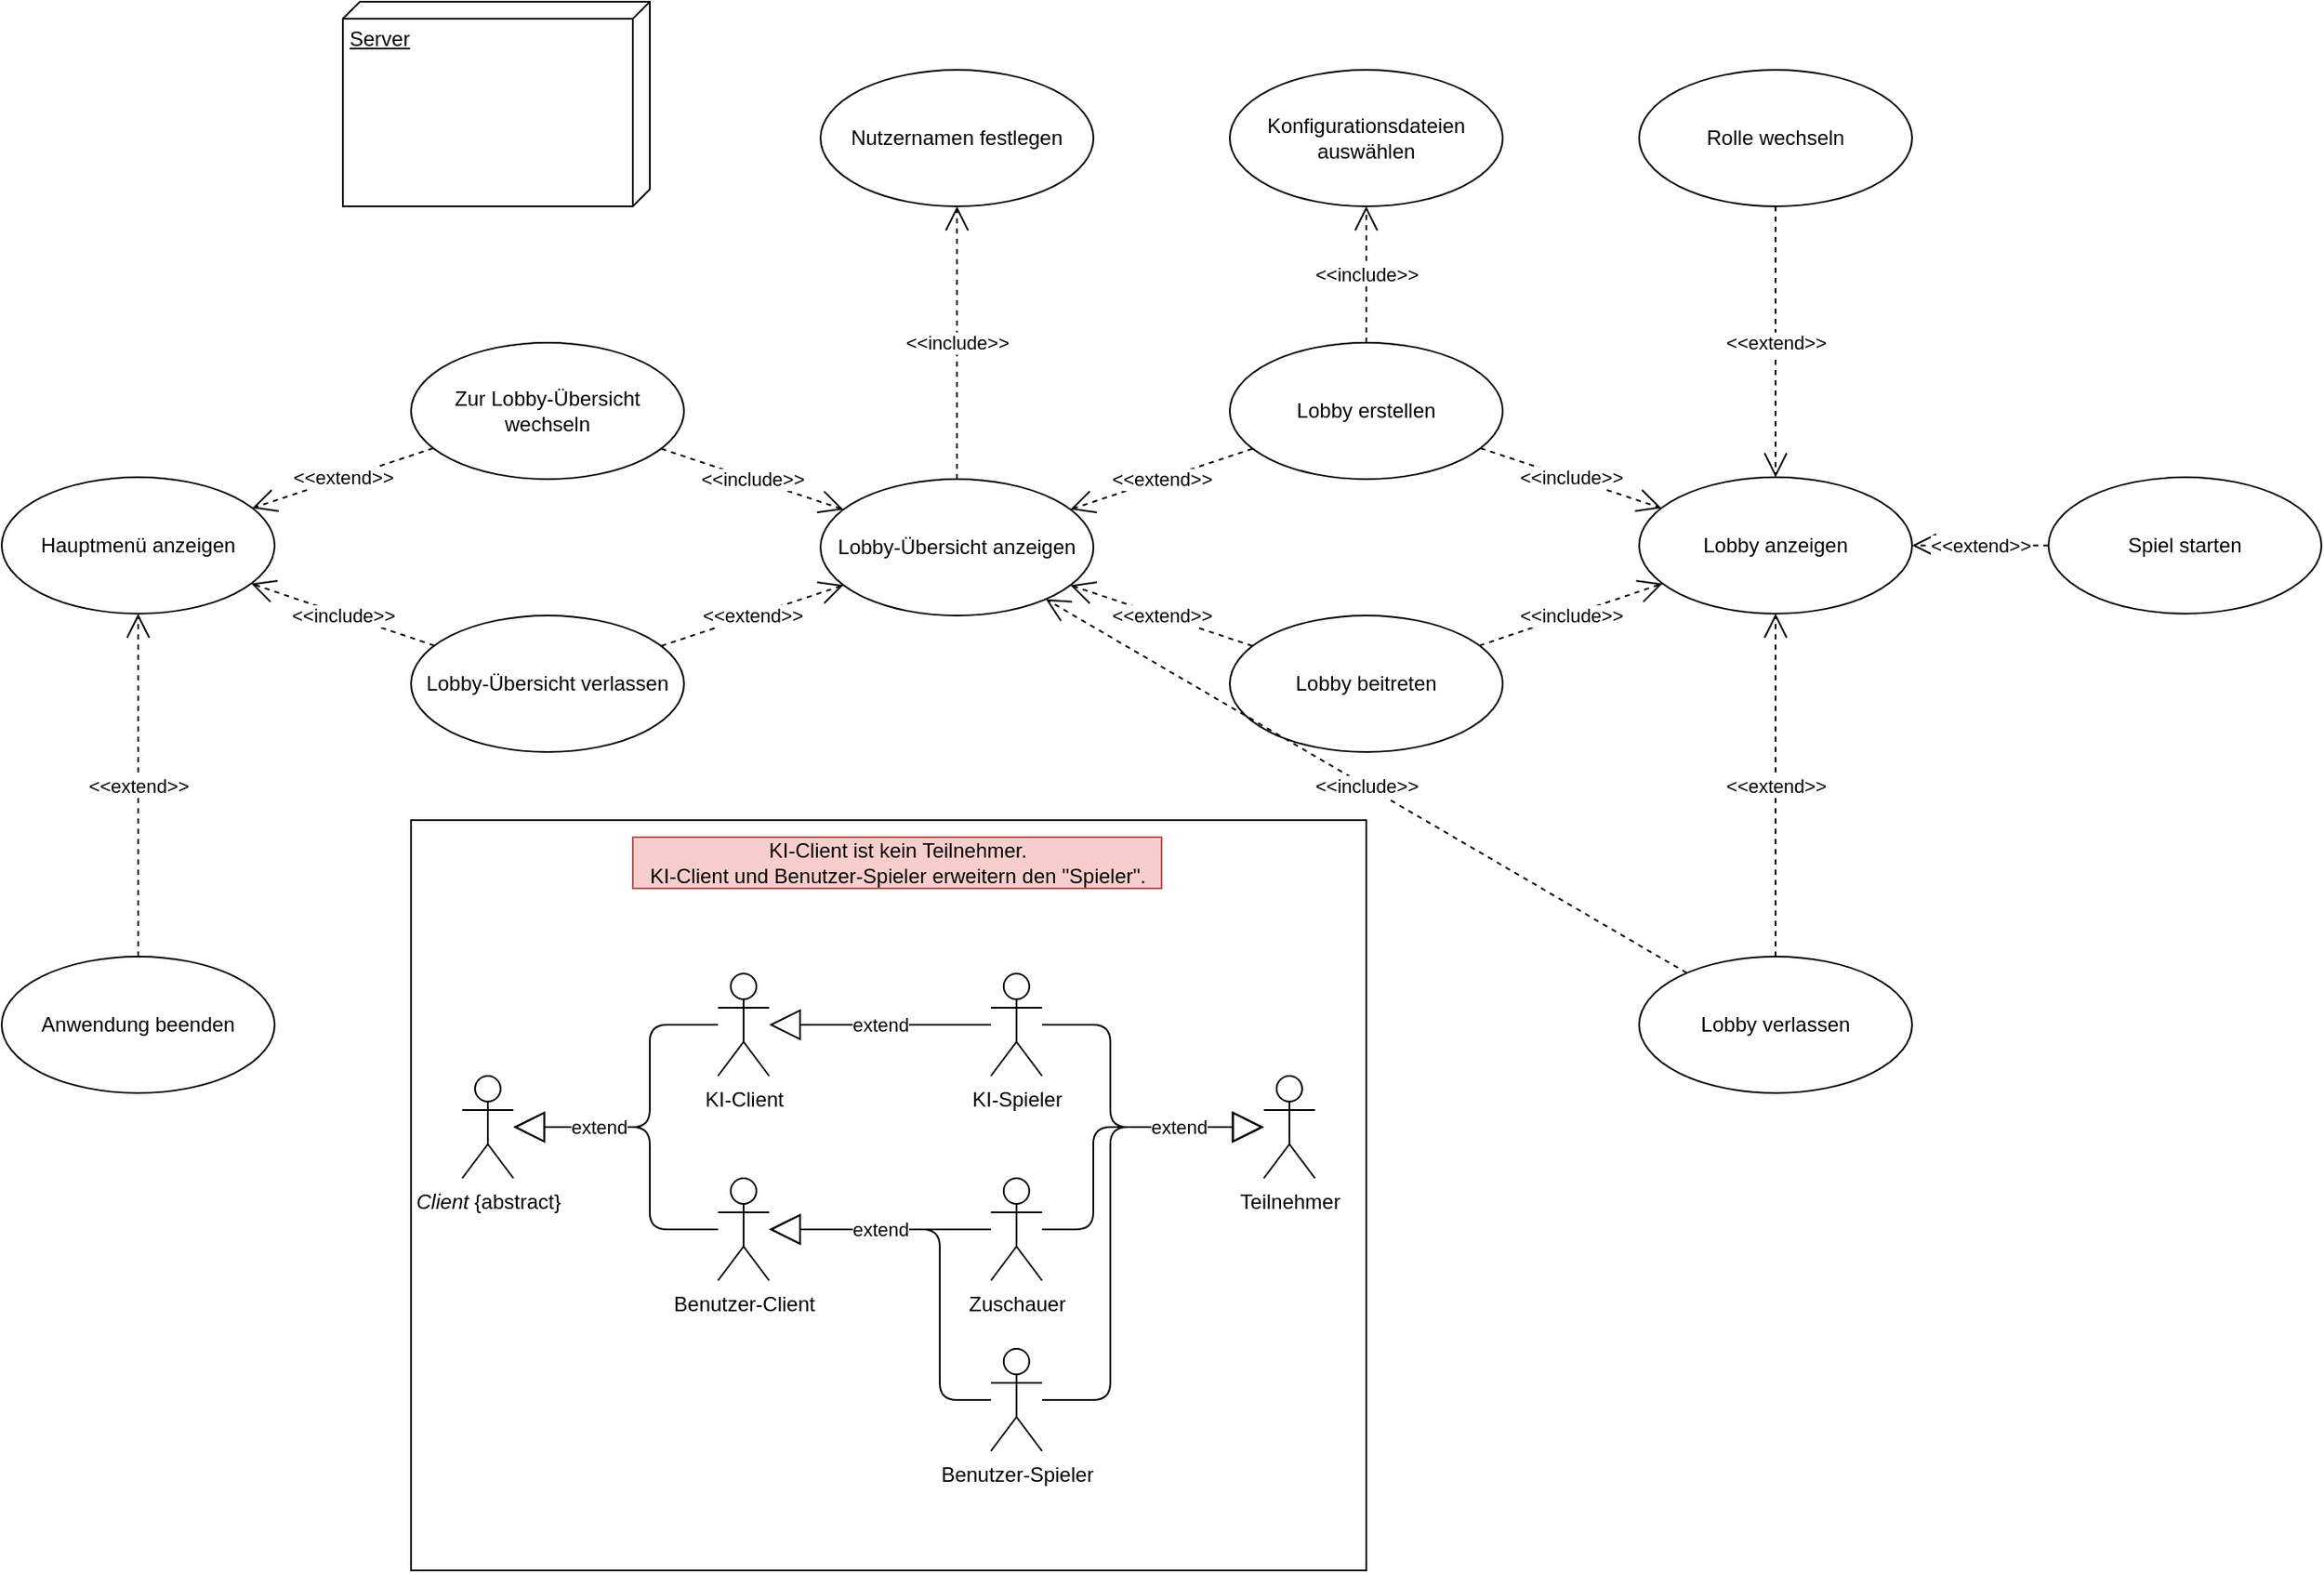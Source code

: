 <mxfile version="12.4.2" type="device" pages="1"><diagram id="fNcNz7ScYsNSBGG_HcG-" name="Page-1"><mxGraphModel dx="3122" dy="2016" grid="1" gridSize="10" guides="1" tooltips="1" connect="1" arrows="1" fold="1" page="1" pageScale="1" pageWidth="850" pageHeight="1100" math="0" shadow="0"><root><mxCell id="0"/><mxCell id="1" parent="0"/><mxCell id="KA-g2YrS0aApRsHf4mb1-17" value="" style="rounded=0;whiteSpace=wrap;html=1;" vertex="1" parent="1"><mxGeometry x="-960" y="200" width="560" height="440" as="geometry"/></mxCell><mxCell id="KA-g2YrS0aApRsHf4mb1-10" value="" style="endArrow=block;endSize=16;endFill=0;html=1;edgeStyle=orthogonalEdgeStyle;" edge="1" parent="1" source="KA-g2YrS0aApRsHf4mb1-8" target="KA-g2YrS0aApRsHf4mb1-3"><mxGeometry width="160" relative="1" as="geometry"><mxPoint x="-640.06" y="360" as="sourcePoint"/><mxPoint x="-855.06" y="420" as="targetPoint"/><Array as="points"><mxPoint x="-650.06" y="540"/><mxPoint x="-650.06" y="440"/></Array></mxGeometry></mxCell><mxCell id="KA-g2YrS0aApRsHf4mb1-5" value="" style="endArrow=block;endSize=16;endFill=0;html=1;edgeStyle=orthogonalEdgeStyle;" edge="1" parent="1" source="KA-g2YrS0aApRsHf4mb1-3" target="KA-g2YrS0aApRsHf4mb1-1"><mxGeometry width="160" relative="1" as="geometry"><mxPoint x="-705.06" y="460" as="sourcePoint"/><mxPoint x="-920.06" y="520" as="targetPoint"/><Array as="points"><mxPoint x="-820.06" y="440"/><mxPoint x="-820.06" y="380"/></Array></mxGeometry></mxCell><mxCell id="SJYXj0TcuxG5FB5g0QER-52" value="Server" style="verticalAlign=top;align=left;spacingTop=8;spacingLeft=2;spacingRight=12;shape=cube;size=10;direction=south;fontStyle=4;html=1;" parent="1" vertex="1"><mxGeometry x="-1000" y="-280" width="180" height="120" as="geometry"/></mxCell><mxCell id="wR9OLJGR2vvWVQkZzI70-1" value="Lobby erstellen" style="ellipse;whiteSpace=wrap;html=1;" parent="1" vertex="1"><mxGeometry x="-480" y="-80" width="160" height="80" as="geometry"/></mxCell><mxCell id="wR9OLJGR2vvWVQkZzI70-2" value="Hauptmenü anzeigen" style="ellipse;whiteSpace=wrap;html=1;" parent="1" vertex="1"><mxGeometry x="-1200" y="-1.12" width="160" height="80" as="geometry"/></mxCell><mxCell id="wR9OLJGR2vvWVQkZzI70-4" value="Lobby-Übersicht anzeigen" style="ellipse;whiteSpace=wrap;html=1;" parent="1" vertex="1"><mxGeometry x="-719.94" y="2.665e-15" width="160" height="80" as="geometry"/></mxCell><mxCell id="wR9OLJGR2vvWVQkZzI70-5" value="Lobby anzeigen" style="ellipse;whiteSpace=wrap;html=1;" parent="1" vertex="1"><mxGeometry x="-240" y="-1.12" width="160" height="80" as="geometry"/></mxCell><mxCell id="wR9OLJGR2vvWVQkZzI70-6" value="Lobby beitreten" style="ellipse;whiteSpace=wrap;html=1;" parent="1" vertex="1"><mxGeometry x="-480" y="80" width="160" height="80" as="geometry"/></mxCell><mxCell id="wR9OLJGR2vvWVQkZzI70-7" value="&amp;lt;&amp;lt;include&amp;gt;&amp;gt;" style="endArrow=open;endSize=12;dashed=1;html=1;" parent="1" source="wR9OLJGR2vvWVQkZzI70-1" target="wR9OLJGR2vvWVQkZzI70-5" edge="1"><mxGeometry width="160" relative="1" as="geometry"><mxPoint x="-420" y="190" as="sourcePoint"/><mxPoint x="-260" y="190" as="targetPoint"/></mxGeometry></mxCell><mxCell id="wR9OLJGR2vvWVQkZzI70-8" value="&amp;lt;&amp;lt;include&amp;gt;&amp;gt;" style="endArrow=open;endSize=12;dashed=1;html=1;" parent="1" source="wR9OLJGR2vvWVQkZzI70-6" target="wR9OLJGR2vvWVQkZzI70-5" edge="1"><mxGeometry width="160" relative="1" as="geometry"><mxPoint x="-428.684" y="103.116" as="sourcePoint"/><mxPoint x="-351.335" y="81.867" as="targetPoint"/></mxGeometry></mxCell><mxCell id="wR9OLJGR2vvWVQkZzI70-9" value="Lobby verlassen" style="ellipse;whiteSpace=wrap;html=1;" parent="1" vertex="1"><mxGeometry x="-240" y="280" width="160" height="80" as="geometry"/></mxCell><mxCell id="wR9OLJGR2vvWVQkZzI70-11" value="&amp;lt;&amp;lt;extend&amp;gt;&amp;gt;" style="endArrow=open;endSize=12;dashed=1;html=1;" parent="1" source="wR9OLJGR2vvWVQkZzI70-9" target="wR9OLJGR2vvWVQkZzI70-5" edge="1"><mxGeometry width="160" relative="1" as="geometry"><mxPoint x="-210.004" y="144.996" as="sourcePoint"/><mxPoint x="-22.478" y="112.638" as="targetPoint"/></mxGeometry></mxCell><mxCell id="wR9OLJGR2vvWVQkZzI70-12" value="&amp;lt;&amp;lt;include&amp;gt;&amp;gt;" style="endArrow=open;endSize=12;dashed=1;html=1;" parent="1" source="wR9OLJGR2vvWVQkZzI70-9" target="wR9OLJGR2vvWVQkZzI70-4" edge="1"><mxGeometry width="160" relative="1" as="geometry"><mxPoint x="69.996" y="-107.644" as="sourcePoint"/><mxPoint x="257.522" y="-140.002" as="targetPoint"/></mxGeometry></mxCell><mxCell id="wR9OLJGR2vvWVQkZzI70-13" value="Lobby-Übersicht verlassen" style="ellipse;whiteSpace=wrap;html=1;" parent="1" vertex="1"><mxGeometry x="-960" y="80" width="160" height="80" as="geometry"/></mxCell><mxCell id="wR9OLJGR2vvWVQkZzI70-14" value="&amp;lt;&amp;lt;include&amp;gt;&amp;gt;" style="endArrow=open;endSize=12;dashed=1;html=1;" parent="1" source="wR9OLJGR2vvWVQkZzI70-13" target="wR9OLJGR2vvWVQkZzI70-2" edge="1"><mxGeometry width="160" relative="1" as="geometry"><mxPoint x="-817.827" y="181.814" as="sourcePoint"/><mxPoint x="-940.001" y="90.002" as="targetPoint"/></mxGeometry></mxCell><mxCell id="wR9OLJGR2vvWVQkZzI70-15" value="&amp;lt;&amp;lt;extend&amp;gt;&amp;gt;" style="endArrow=open;endSize=12;dashed=1;html=1;" parent="1" source="wR9OLJGR2vvWVQkZzI70-13" target="wR9OLJGR2vvWVQkZzI70-4" edge="1"><mxGeometry width="160" relative="1" as="geometry"><mxPoint x="-820" y="110" as="sourcePoint"/><mxPoint x="-990" y="110" as="targetPoint"/></mxGeometry></mxCell><mxCell id="wR9OLJGR2vvWVQkZzI70-16" value="Anwendung beenden" style="ellipse;whiteSpace=wrap;html=1;" parent="1" vertex="1"><mxGeometry x="-1200" y="280" width="160" height="80" as="geometry"/></mxCell><mxCell id="wR9OLJGR2vvWVQkZzI70-17" value="&amp;lt;&amp;lt;extend&amp;gt;&amp;gt;" style="endArrow=open;endSize=12;dashed=1;html=1;" parent="1" source="wR9OLJGR2vvWVQkZzI70-16" target="wR9OLJGR2vvWVQkZzI70-2" edge="1"><mxGeometry width="160" relative="1" as="geometry"><mxPoint x="-1279.999" y="-200.001" as="sourcePoint"/><mxPoint x="-1208.864" y="-77.25" as="targetPoint"/></mxGeometry></mxCell><mxCell id="wR9OLJGR2vvWVQkZzI70-18" value="Spiel starten" style="ellipse;whiteSpace=wrap;html=1;" parent="1" vertex="1"><mxGeometry y="-1.12" width="160" height="80" as="geometry"/></mxCell><mxCell id="wR9OLJGR2vvWVQkZzI70-19" value="&amp;lt;&amp;lt;extend&amp;gt;&amp;gt;" style="endArrow=open;endSize=12;dashed=1;html=1;" parent="1" source="wR9OLJGR2vvWVQkZzI70-18" target="wR9OLJGR2vvWVQkZzI70-5" edge="1"><mxGeometry width="160" relative="1" as="geometry"><mxPoint x="70" y="65" as="sourcePoint"/><mxPoint x="-100" y="65" as="targetPoint"/></mxGeometry></mxCell><mxCell id="wR9OLJGR2vvWVQkZzI70-20" value="Rolle wechseln" style="ellipse;whiteSpace=wrap;html=1;" parent="1" vertex="1"><mxGeometry x="-240" y="-240" width="160" height="80" as="geometry"/></mxCell><mxCell id="wR9OLJGR2vvWVQkZzI70-21" value="&amp;lt;&amp;lt;extend&amp;gt;&amp;gt;" style="endArrow=open;endSize=12;dashed=1;html=1;" parent="1" source="wR9OLJGR2vvWVQkZzI70-20" target="wR9OLJGR2vvWVQkZzI70-5" edge="1"><mxGeometry width="160" relative="1" as="geometry"><mxPoint x="-161.999" y="218.842" as="sourcePoint"/><mxPoint x="-225.999" y="144.997" as="targetPoint"/></mxGeometry></mxCell><mxCell id="wR9OLJGR2vvWVQkZzI70-22" value="Konfigurationsdateien auswählen" style="ellipse;whiteSpace=wrap;html=1;" parent="1" vertex="1"><mxGeometry x="-480" y="-240" width="160" height="80" as="geometry"/></mxCell><mxCell id="wR9OLJGR2vvWVQkZzI70-23" value="&amp;lt;&amp;lt;include&amp;gt;&amp;gt;" style="endArrow=open;endSize=12;dashed=1;html=1;" parent="1" source="wR9OLJGR2vvWVQkZzI70-1" target="wR9OLJGR2vvWVQkZzI70-22" edge="1"><mxGeometry width="160" relative="1" as="geometry"><mxPoint x="-620" y="248.62" as="sourcePoint"/><mxPoint x="-396.198" y="144.998" as="targetPoint"/></mxGeometry></mxCell><mxCell id="wR9OLJGR2vvWVQkZzI70-24" value="Nutzernamen festlegen" style="ellipse;whiteSpace=wrap;html=1;" parent="1" vertex="1"><mxGeometry x="-719.94" y="-240" width="160" height="80" as="geometry"/></mxCell><mxCell id="wR9OLJGR2vvWVQkZzI70-25" value="&amp;lt;&amp;lt;include&amp;gt;&amp;gt;" style="endArrow=open;endSize=12;dashed=1;html=1;" parent="1" source="wR9OLJGR2vvWVQkZzI70-4" target="wR9OLJGR2vvWVQkZzI70-24" edge="1"><mxGeometry width="160" relative="1" as="geometry"><mxPoint x="-712" y="420" as="sourcePoint"/><mxPoint x="-712" y="230" as="targetPoint"/></mxGeometry></mxCell><mxCell id="wR9OLJGR2vvWVQkZzI70-26" value="Zur Lobby-Übersicht wechseln" style="ellipse;whiteSpace=wrap;html=1;" parent="1" vertex="1"><mxGeometry x="-960" y="-80" width="160" height="80" as="geometry"/></mxCell><mxCell id="wR9OLJGR2vvWVQkZzI70-27" value="&amp;lt;&amp;lt;extend&amp;gt;&amp;gt;" style="endArrow=open;endSize=12;dashed=1;html=1;" parent="1" source="wR9OLJGR2vvWVQkZzI70-26" target="wR9OLJGR2vvWVQkZzI70-2" edge="1"><mxGeometry width="160" relative="1" as="geometry"><mxPoint x="-1040" y="165" as="sourcePoint"/><mxPoint x="-960" y="70" as="targetPoint"/></mxGeometry></mxCell><mxCell id="wR9OLJGR2vvWVQkZzI70-28" value="&amp;lt;&amp;lt;include&amp;gt;&amp;gt;" style="endArrow=open;endSize=12;dashed=1;html=1;" parent="1" source="wR9OLJGR2vvWVQkZzI70-26" target="wR9OLJGR2vvWVQkZzI70-4" edge="1"><mxGeometry width="160" relative="1" as="geometry"><mxPoint x="-830" y="40" as="sourcePoint"/><mxPoint x="-950" y="40" as="targetPoint"/></mxGeometry></mxCell><mxCell id="wR9OLJGR2vvWVQkZzI70-29" value="&amp;lt;&amp;lt;extend&amp;gt;&amp;gt;" style="endArrow=open;endSize=12;dashed=1;html=1;" parent="1" source="wR9OLJGR2vvWVQkZzI70-1" target="wR9OLJGR2vvWVQkZzI70-4" edge="1"><mxGeometry width="160" relative="1" as="geometry"><mxPoint x="-454.786" y="-80.15" as="sourcePoint"/><mxPoint x="-385.22" y="-169.85" as="targetPoint"/></mxGeometry></mxCell><mxCell id="wR9OLJGR2vvWVQkZzI70-30" value="&amp;lt;&amp;lt;extend&amp;gt;&amp;gt;" style="endArrow=open;endSize=12;dashed=1;html=1;" parent="1" source="wR9OLJGR2vvWVQkZzI70-6" target="wR9OLJGR2vvWVQkZzI70-4" edge="1"><mxGeometry width="160" relative="1" as="geometry"><mxPoint x="70.004" y="-110.3" as="sourcePoint"/><mxPoint x="139.57" y="-200.0" as="targetPoint"/></mxGeometry></mxCell><mxCell id="KA-g2YrS0aApRsHf4mb1-1" value="&lt;i&gt;Client&lt;/i&gt; {abstract}" style="shape=umlActor;verticalLabelPosition=bottom;labelBackgroundColor=#ffffff;verticalAlign=top;html=1;outlineConnect=0;" vertex="1" parent="1"><mxGeometry x="-930" y="350" width="30" height="60" as="geometry"/></mxCell><mxCell id="KA-g2YrS0aApRsHf4mb1-2" value="KI-Client" style="shape=umlActor;verticalLabelPosition=bottom;labelBackgroundColor=#ffffff;verticalAlign=top;html=1;outlineConnect=0;" vertex="1" parent="1"><mxGeometry x="-780.06" y="290" width="30" height="60" as="geometry"/></mxCell><mxCell id="KA-g2YrS0aApRsHf4mb1-3" value="Benutzer-Client" style="shape=umlActor;verticalLabelPosition=bottom;labelBackgroundColor=#ffffff;verticalAlign=top;html=1;outlineConnect=0;" vertex="1" parent="1"><mxGeometry x="-780.06" y="410" width="30" height="60" as="geometry"/></mxCell><mxCell id="KA-g2YrS0aApRsHf4mb1-4" value="extend" style="endArrow=block;endSize=16;endFill=0;html=1;edgeStyle=orthogonalEdgeStyle;" edge="1" parent="1" source="KA-g2YrS0aApRsHf4mb1-2" target="KA-g2YrS0aApRsHf4mb1-1"><mxGeometry x="0.445" width="160" relative="1" as="geometry"><mxPoint x="-750.06" y="510" as="sourcePoint"/><mxPoint x="-750.06" y="190" as="targetPoint"/><Array as="points"><mxPoint x="-820.06" y="320"/><mxPoint x="-820.06" y="380"/></Array><mxPoint as="offset"/></mxGeometry></mxCell><mxCell id="KA-g2YrS0aApRsHf4mb1-6" value="KI-Spieler" style="shape=umlActor;verticalLabelPosition=bottom;labelBackgroundColor=#ffffff;verticalAlign=top;html=1;outlineConnect=0;" vertex="1" parent="1"><mxGeometry x="-620.06" y="290" width="30" height="60" as="geometry"/></mxCell><mxCell id="KA-g2YrS0aApRsHf4mb1-7" value="Teilnehmer" style="shape=umlActor;verticalLabelPosition=bottom;labelBackgroundColor=#ffffff;verticalAlign=top;html=1;outlineConnect=0;" vertex="1" parent="1"><mxGeometry x="-460.06" y="350" width="30" height="60" as="geometry"/></mxCell><mxCell id="KA-g2YrS0aApRsHf4mb1-8" value="Benutzer-Spieler" style="shape=umlActor;verticalLabelPosition=bottom;labelBackgroundColor=#ffffff;verticalAlign=top;html=1;outlineConnect=0;" vertex="1" parent="1"><mxGeometry x="-620.06" y="510" width="30" height="60" as="geometry"/></mxCell><mxCell id="KA-g2YrS0aApRsHf4mb1-9" value="Zuschauer" style="shape=umlActor;verticalLabelPosition=bottom;labelBackgroundColor=#ffffff;verticalAlign=top;html=1;outlineConnect=0;" vertex="1" parent="1"><mxGeometry x="-620.06" y="410" width="30" height="60" as="geometry"/></mxCell><mxCell id="KA-g2YrS0aApRsHf4mb1-11" value="extend" style="endArrow=block;endSize=16;endFill=0;html=1;edgeStyle=orthogonalEdgeStyle;" edge="1" parent="1" source="KA-g2YrS0aApRsHf4mb1-9" target="KA-g2YrS0aApRsHf4mb1-3"><mxGeometry width="160" relative="1" as="geometry"><mxPoint x="-630.06" y="370" as="sourcePoint"/><mxPoint x="-845.06" y="430" as="targetPoint"/><Array as="points"><mxPoint x="-630.06" y="440"/><mxPoint x="-630.06" y="440"/></Array></mxGeometry></mxCell><mxCell id="KA-g2YrS0aApRsHf4mb1-12" value="extend" style="endArrow=block;endSize=16;endFill=0;html=1;edgeStyle=orthogonalEdgeStyle;" edge="1" parent="1" source="KA-g2YrS0aApRsHf4mb1-6" target="KA-g2YrS0aApRsHf4mb1-2"><mxGeometry width="160" relative="1" as="geometry"><mxPoint x="-620.06" y="380" as="sourcePoint"/><mxPoint x="-835.06" y="440" as="targetPoint"/><Array as="points"><mxPoint x="-650.06" y="320"/><mxPoint x="-650.06" y="320"/></Array></mxGeometry></mxCell><mxCell id="KA-g2YrS0aApRsHf4mb1-13" value="" style="endArrow=block;endSize=16;endFill=0;html=1;edgeStyle=orthogonalEdgeStyle;" edge="1" parent="1" source="KA-g2YrS0aApRsHf4mb1-8" target="KA-g2YrS0aApRsHf4mb1-7"><mxGeometry width="160" relative="1" as="geometry"><mxPoint x="-210.06" y="580" as="sourcePoint"/><mxPoint x="-380.06" y="570" as="targetPoint"/><Array as="points"><mxPoint x="-550.06" y="540"/><mxPoint x="-550.06" y="380"/></Array></mxGeometry></mxCell><mxCell id="KA-g2YrS0aApRsHf4mb1-14" value="" style="endArrow=block;endSize=16;endFill=0;html=1;edgeStyle=orthogonalEdgeStyle;" edge="1" parent="1" source="KA-g2YrS0aApRsHf4mb1-9" target="KA-g2YrS0aApRsHf4mb1-7"><mxGeometry width="160" relative="1" as="geometry"><mxPoint x="-210.06" y="250" as="sourcePoint"/><mxPoint x="-380.06" y="490" as="targetPoint"/><Array as="points"><mxPoint x="-560.06" y="440"/><mxPoint x="-560.06" y="380"/></Array></mxGeometry></mxCell><mxCell id="KA-g2YrS0aApRsHf4mb1-15" value="extend" style="endArrow=block;endSize=16;endFill=0;html=1;edgeStyle=orthogonalEdgeStyle;" edge="1" parent="1" source="KA-g2YrS0aApRsHf4mb1-6" target="KA-g2YrS0aApRsHf4mb1-7"><mxGeometry x="0.474" width="160" relative="1" as="geometry"><mxPoint x="19.94" y="510" as="sourcePoint"/><mxPoint x="-445.06" y="290" as="targetPoint"/><Array as="points"><mxPoint x="-550.06" y="320"/><mxPoint x="-550.06" y="380"/></Array><mxPoint as="offset"/></mxGeometry></mxCell><mxCell id="KA-g2YrS0aApRsHf4mb1-16" value="&lt;div&gt;KI-Client ist kein Teilnehmer.&lt;/div&gt;&lt;div&gt;KI-Client und Benutzer-Spieler erweitern den &quot;Spieler&quot;.&lt;br&gt;&lt;/div&gt;" style="text;html=1;align=center;verticalAlign=middle;resizable=0;points=[];;autosize=1;fillColor=#f8cecc;strokeColor=#b85450;" vertex="1" parent="1"><mxGeometry x="-830" y="210" width="310" height="30" as="geometry"/></mxCell></root></mxGraphModel></diagram></mxfile>